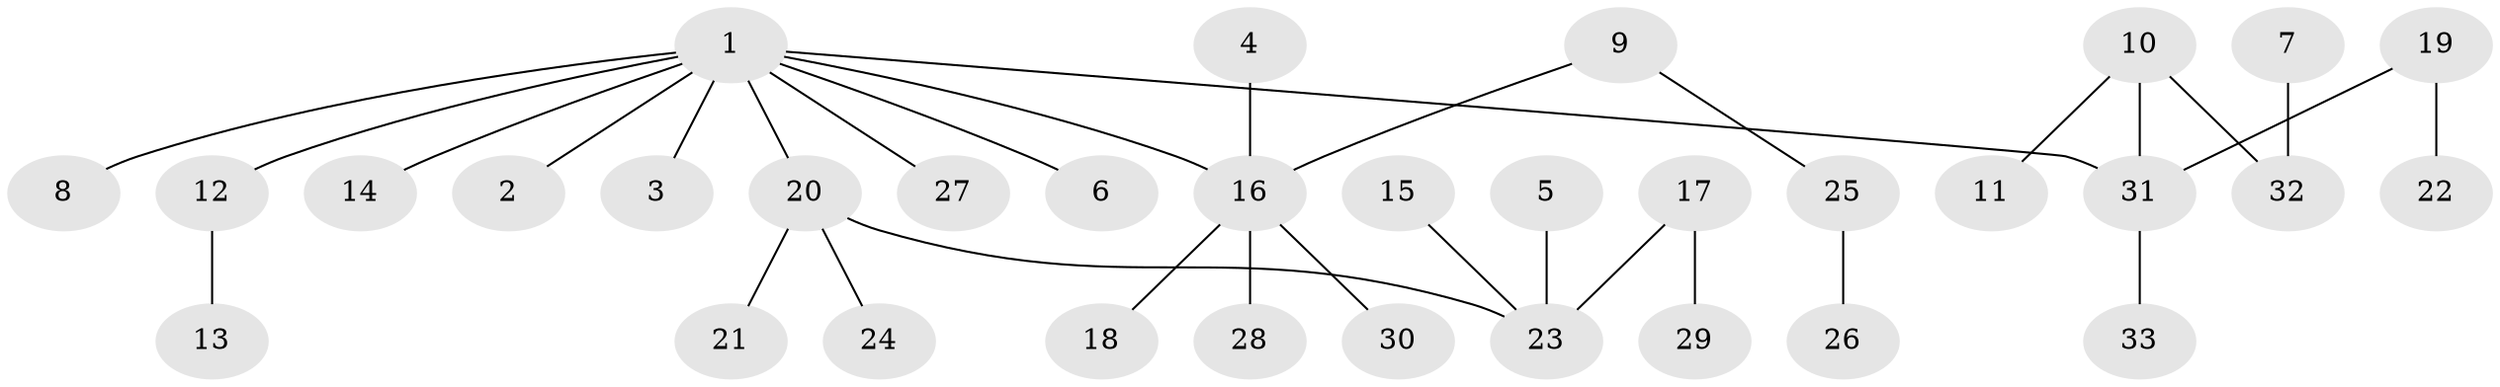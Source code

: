 // original degree distribution, {5: 0.03076923076923077, 7: 0.015384615384615385, 4: 0.09230769230769231, 3: 0.12307692307692308, 2: 0.23076923076923078, 1: 0.5076923076923077}
// Generated by graph-tools (version 1.1) at 2025/26/03/09/25 03:26:31]
// undirected, 33 vertices, 32 edges
graph export_dot {
graph [start="1"]
  node [color=gray90,style=filled];
  1;
  2;
  3;
  4;
  5;
  6;
  7;
  8;
  9;
  10;
  11;
  12;
  13;
  14;
  15;
  16;
  17;
  18;
  19;
  20;
  21;
  22;
  23;
  24;
  25;
  26;
  27;
  28;
  29;
  30;
  31;
  32;
  33;
  1 -- 2 [weight=1.0];
  1 -- 3 [weight=1.0];
  1 -- 6 [weight=1.0];
  1 -- 8 [weight=1.0];
  1 -- 12 [weight=1.0];
  1 -- 14 [weight=1.0];
  1 -- 16 [weight=1.0];
  1 -- 20 [weight=1.0];
  1 -- 27 [weight=1.0];
  1 -- 31 [weight=1.0];
  4 -- 16 [weight=1.0];
  5 -- 23 [weight=1.0];
  7 -- 32 [weight=1.0];
  9 -- 16 [weight=1.0];
  9 -- 25 [weight=1.0];
  10 -- 11 [weight=1.0];
  10 -- 31 [weight=1.0];
  10 -- 32 [weight=1.0];
  12 -- 13 [weight=1.0];
  15 -- 23 [weight=1.0];
  16 -- 18 [weight=1.0];
  16 -- 28 [weight=1.0];
  16 -- 30 [weight=1.0];
  17 -- 23 [weight=1.0];
  17 -- 29 [weight=1.0];
  19 -- 22 [weight=1.0];
  19 -- 31 [weight=1.0];
  20 -- 21 [weight=1.0];
  20 -- 23 [weight=1.0];
  20 -- 24 [weight=1.0];
  25 -- 26 [weight=1.0];
  31 -- 33 [weight=1.0];
}
